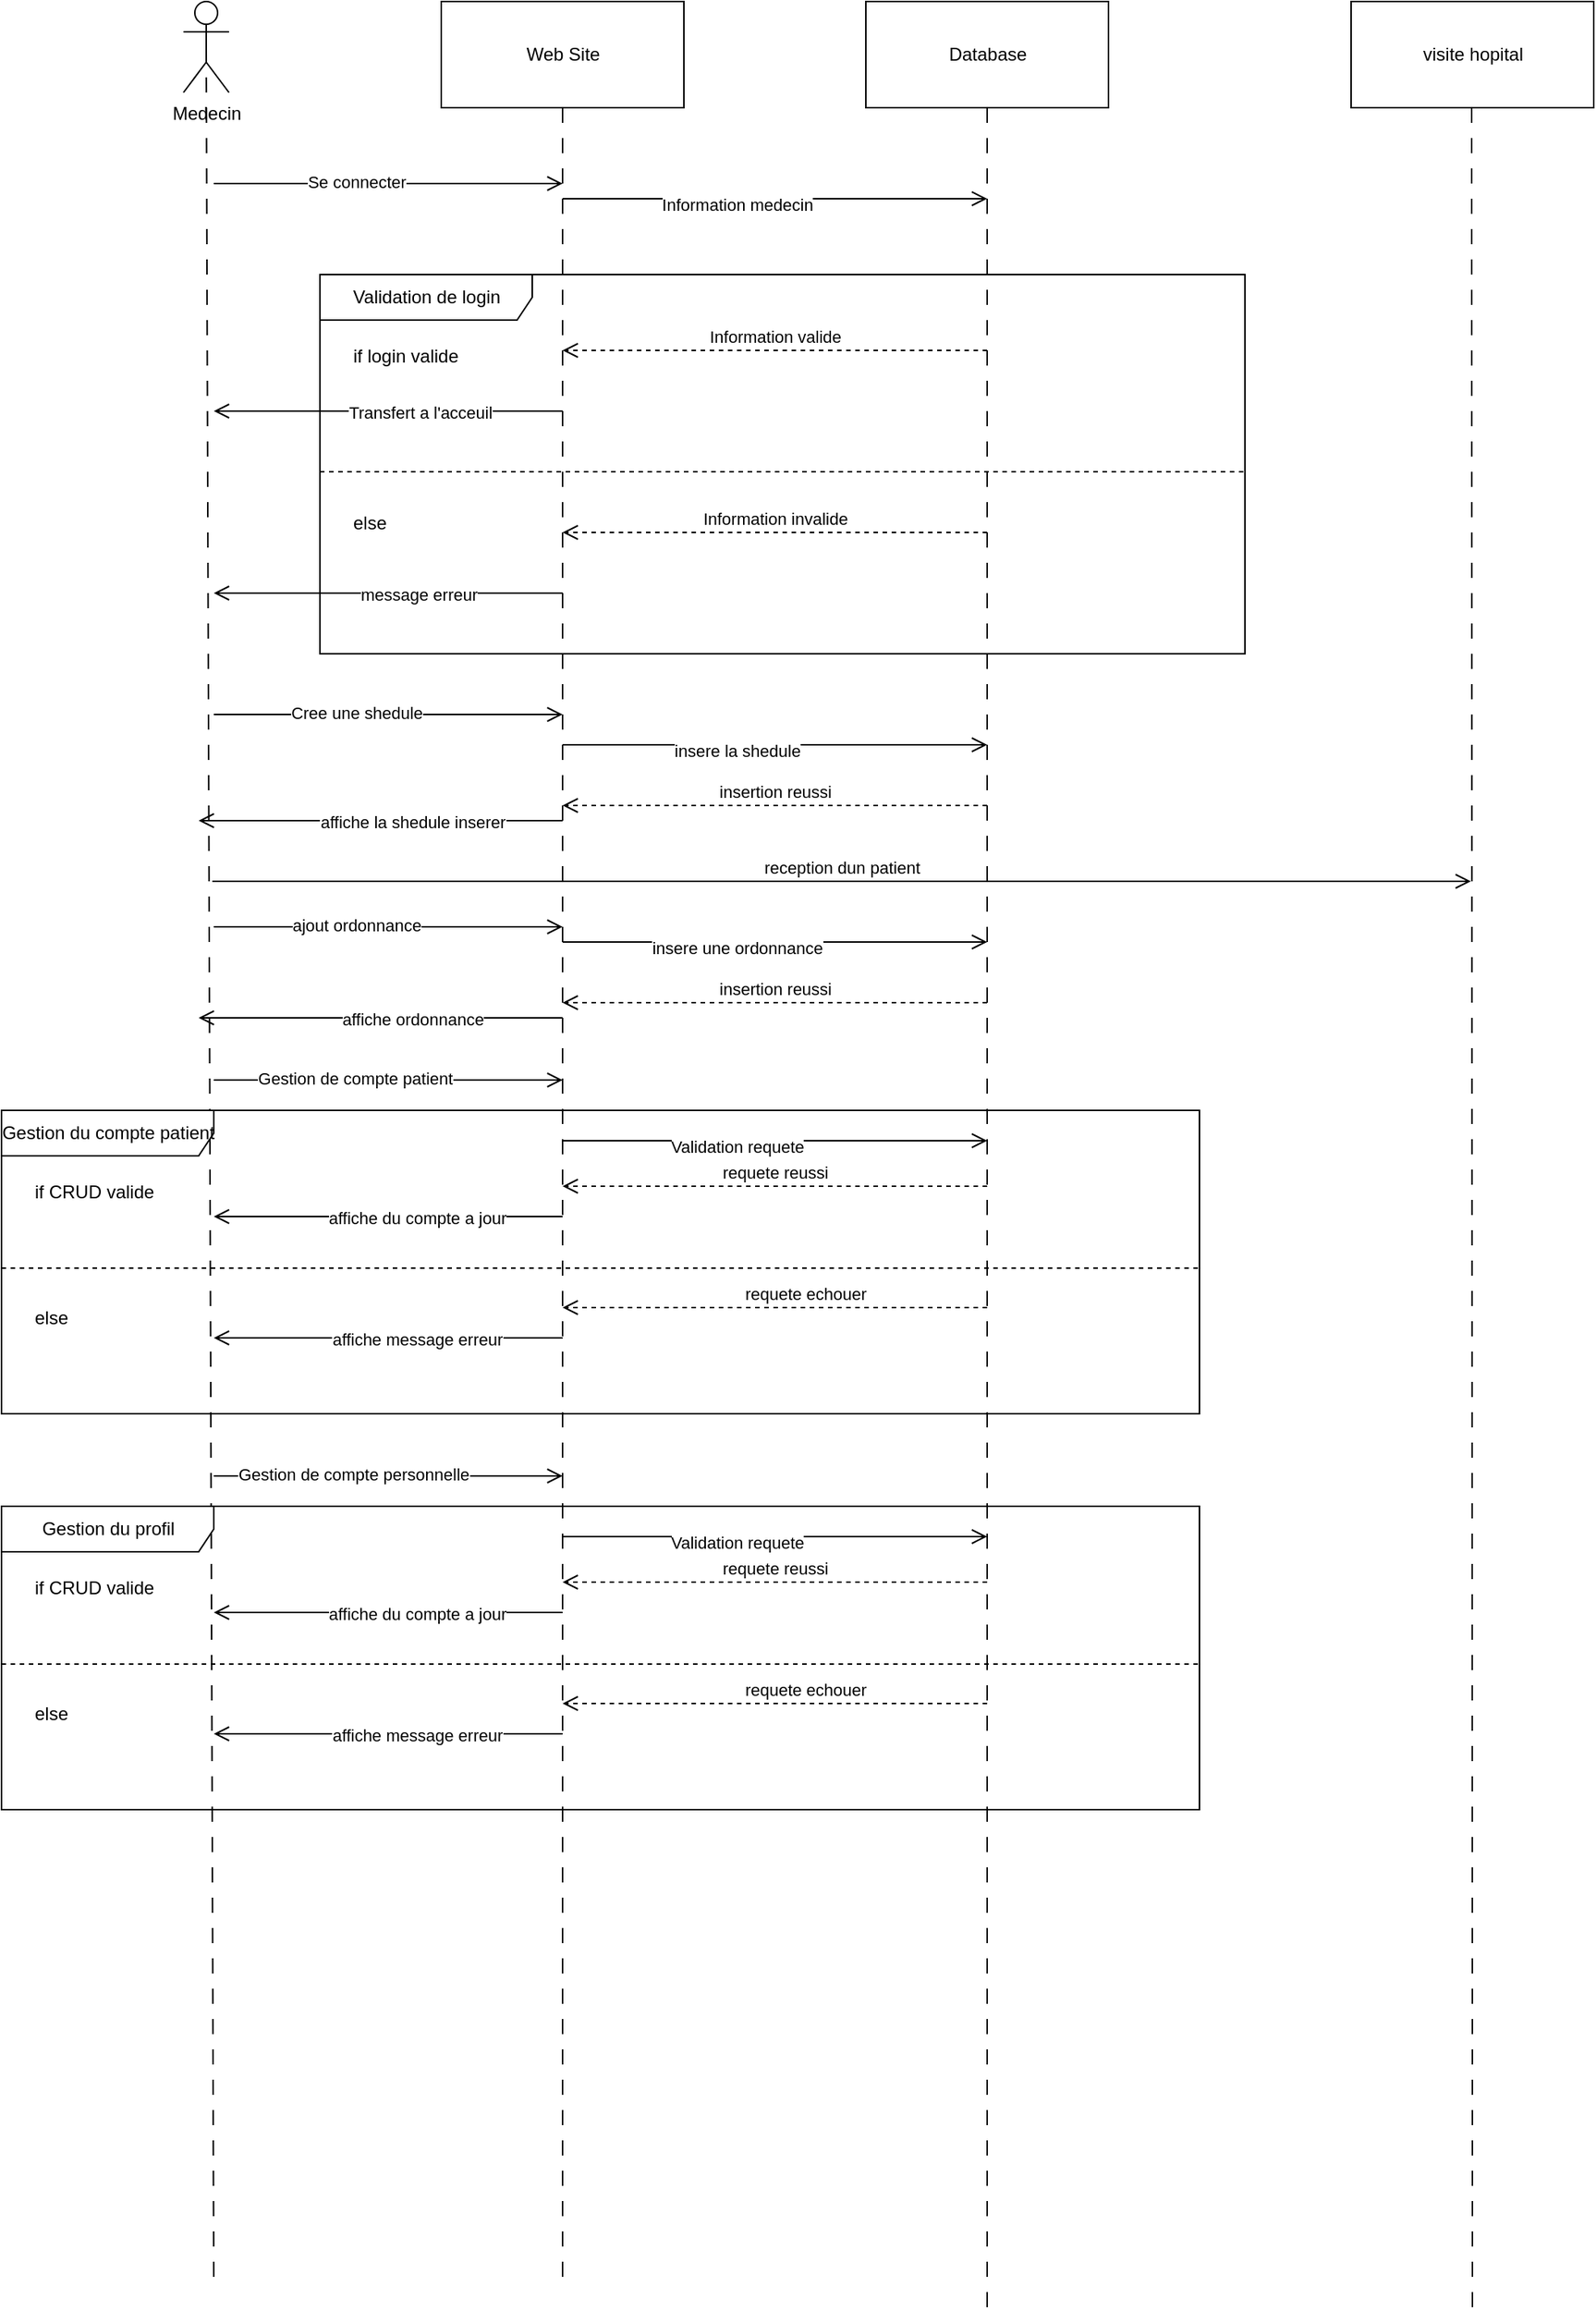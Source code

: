 <mxfile version="15.8.7" type="device"><diagram id="fwd8M2s1NlIsHdQnqqOC" name="Page-1"><mxGraphModel dx="1422" dy="865" grid="1" gridSize="10" guides="1" tooltips="1" connect="1" arrows="1" fold="1" page="1" pageScale="1" pageWidth="3300" pageHeight="4681" math="0" shadow="0"><root><mxCell id="0"/><mxCell id="1" parent="0"/><mxCell id="oa8hQklX-0XHlVbNp4vl-13" value="Validation de login" style="shape=umlFrame;tabWidth=110;tabHeight=30;tabPosition=left;html=1;boundedLbl=1;labelInHeader=1;width=140;height=30;" parent="1" vertex="1"><mxGeometry x="360" y="260" width="610" height="250" as="geometry"/></mxCell><mxCell id="oa8hQklX-0XHlVbNp4vl-14" value="if login valide" style="text" parent="oa8hQklX-0XHlVbNp4vl-13" vertex="1"><mxGeometry width="100" height="20" relative="1" as="geometry"><mxPoint x="20" y="40" as="offset"/></mxGeometry></mxCell><mxCell id="oa8hQklX-0XHlVbNp4vl-15" value="else " style="line;strokeWidth=1;dashed=1;labelPosition=center;verticalLabelPosition=bottom;align=left;verticalAlign=top;spacingLeft=20;spacingTop=15;" parent="oa8hQklX-0XHlVbNp4vl-13" vertex="1"><mxGeometry y="125" width="610.0" height="10" as="geometry"/></mxCell><mxCell id="oa8hQklX-0XHlVbNp4vl-26" value="" style="endArrow=open;startArrow=none;endFill=0;startFill=0;endSize=8;html=1;verticalAlign=bottom;labelBackgroundColor=none;strokeWidth=1;rounded=0;" parent="oa8hQklX-0XHlVbNp4vl-13" edge="1"><mxGeometry width="160" relative="1" as="geometry"><mxPoint x="160" y="90" as="sourcePoint"/><mxPoint x="-70" y="90" as="targetPoint"/></mxGeometry></mxCell><mxCell id="oa8hQklX-0XHlVbNp4vl-27" value="Transfert a l'acceuil" style="edgeLabel;html=1;align=center;verticalAlign=middle;resizable=0;points=[];" parent="oa8hQklX-0XHlVbNp4vl-26" vertex="1" connectable="0"><mxGeometry x="-0.183" y="1" relative="1" as="geometry"><mxPoint as="offset"/></mxGeometry></mxCell><mxCell id="oa8hQklX-0XHlVbNp4vl-1" value="Medecin" style="shape=umlActor;verticalLabelPosition=bottom;verticalAlign=top;html=1;" parent="1" vertex="1"><mxGeometry x="270" y="80" width="30" height="60" as="geometry"/></mxCell><mxCell id="oa8hQklX-0XHlVbNp4vl-2" value="Database" style="text;html=1;align=center;verticalAlign=middle;dashed=0;fillColor=#ffffff;strokeColor=#000000;" parent="1" vertex="1"><mxGeometry x="720" y="80" width="160" height="70" as="geometry"/></mxCell><mxCell id="oa8hQklX-0XHlVbNp4vl-3" value="Web Site" style="text;html=1;align=center;verticalAlign=middle;dashed=0;fillColor=#ffffff;strokeColor=#000000;" parent="1" vertex="1"><mxGeometry x="440" y="80" width="160" height="70" as="geometry"/></mxCell><mxCell id="oa8hQklX-0XHlVbNp4vl-4" value="" style="endArrow=none;startArrow=none;endFill=0;startFill=0;endSize=8;html=1;verticalAlign=bottom;dashed=1;labelBackgroundColor=none;dashPattern=10 10;rounded=0;exitX=0.5;exitY=0.5;exitDx=0;exitDy=0;exitPerimeter=0;" parent="1" source="oa8hQklX-0XHlVbNp4vl-1" edge="1"><mxGeometry width="160" relative="1" as="geometry"><mxPoint x="640" y="470" as="sourcePoint"/><mxPoint x="290" y="1590" as="targetPoint"/></mxGeometry></mxCell><mxCell id="oa8hQklX-0XHlVbNp4vl-6" value="" style="endArrow=none;startArrow=none;endFill=0;startFill=0;endSize=8;html=1;verticalAlign=bottom;dashed=1;labelBackgroundColor=none;dashPattern=10 10;rounded=0;exitX=0.5;exitY=1;exitDx=0;exitDy=0;" parent="1" source="oa8hQklX-0XHlVbNp4vl-3" edge="1"><mxGeometry width="160" relative="1" as="geometry"><mxPoint x="295" y="120" as="sourcePoint"/><mxPoint x="520" y="1590" as="targetPoint"/></mxGeometry></mxCell><mxCell id="oa8hQklX-0XHlVbNp4vl-7" value="" style="endArrow=none;startArrow=none;endFill=0;startFill=0;endSize=8;html=1;verticalAlign=bottom;dashed=1;labelBackgroundColor=none;dashPattern=10 10;rounded=0;exitX=0.5;exitY=1;exitDx=0;exitDy=0;" parent="1" source="oa8hQklX-0XHlVbNp4vl-2" edge="1"><mxGeometry width="160" relative="1" as="geometry"><mxPoint x="305" y="130" as="sourcePoint"/><mxPoint x="800" y="1600" as="targetPoint"/></mxGeometry></mxCell><mxCell id="oa8hQklX-0XHlVbNp4vl-8" value="" style="endArrow=open;startArrow=none;endFill=0;startFill=0;endSize=8;html=1;verticalAlign=bottom;labelBackgroundColor=none;strokeWidth=1;rounded=0;" parent="1" edge="1"><mxGeometry width="160" relative="1" as="geometry"><mxPoint x="290" y="200" as="sourcePoint"/><mxPoint x="520" y="200" as="targetPoint"/></mxGeometry></mxCell><mxCell id="oa8hQklX-0XHlVbNp4vl-9" value="Se connecter" style="edgeLabel;html=1;align=center;verticalAlign=middle;resizable=0;points=[];" parent="oa8hQklX-0XHlVbNp4vl-8" vertex="1" connectable="0"><mxGeometry x="-0.183" y="1" relative="1" as="geometry"><mxPoint as="offset"/></mxGeometry></mxCell><mxCell id="oa8hQklX-0XHlVbNp4vl-10" value="" style="endArrow=open;startArrow=none;endFill=0;startFill=0;endSize=8;html=1;verticalAlign=bottom;labelBackgroundColor=none;strokeWidth=1;rounded=0;" parent="1" edge="1"><mxGeometry width="160" relative="1" as="geometry"><mxPoint x="520" y="210" as="sourcePoint"/><mxPoint x="800" y="210" as="targetPoint"/></mxGeometry></mxCell><mxCell id="oa8hQklX-0XHlVbNp4vl-12" value="Information medecin" style="edgeLabel;html=1;align=center;verticalAlign=middle;resizable=0;points=[];" parent="oa8hQklX-0XHlVbNp4vl-10" vertex="1" connectable="0"><mxGeometry x="-0.179" y="-4" relative="1" as="geometry"><mxPoint as="offset"/></mxGeometry></mxCell><mxCell id="oa8hQklX-0XHlVbNp4vl-17" value="Information valide" style="endArrow=open;startArrow=none;endFill=0;startFill=0;endSize=8;html=1;verticalAlign=bottom;dashed=1;labelBackgroundColor=none;rounded=0;" parent="1" edge="1"><mxGeometry width="160" relative="1" as="geometry"><mxPoint x="800" y="310" as="sourcePoint"/><mxPoint x="520" y="310" as="targetPoint"/></mxGeometry></mxCell><mxCell id="oa8hQklX-0XHlVbNp4vl-28" value="Information invalide" style="endArrow=open;startArrow=none;endFill=0;startFill=0;endSize=8;html=1;verticalAlign=bottom;dashed=1;labelBackgroundColor=none;rounded=0;" parent="1" edge="1"><mxGeometry width="160" relative="1" as="geometry"><mxPoint x="800" y="430" as="sourcePoint"/><mxPoint x="520" y="430" as="targetPoint"/></mxGeometry></mxCell><mxCell id="oa8hQklX-0XHlVbNp4vl-29" value="" style="endArrow=open;startArrow=none;endFill=0;startFill=0;endSize=8;html=1;verticalAlign=bottom;labelBackgroundColor=none;strokeWidth=1;rounded=0;" parent="1" edge="1"><mxGeometry width="160" relative="1" as="geometry"><mxPoint x="520" y="470" as="sourcePoint"/><mxPoint x="290" y="470" as="targetPoint"/></mxGeometry></mxCell><mxCell id="oa8hQklX-0XHlVbNp4vl-30" value="message erreur" style="edgeLabel;html=1;align=center;verticalAlign=middle;resizable=0;points=[];" parent="oa8hQklX-0XHlVbNp4vl-29" vertex="1" connectable="0"><mxGeometry x="-0.183" y="1" relative="1" as="geometry"><mxPoint x="-1" as="offset"/></mxGeometry></mxCell><mxCell id="oa8hQklX-0XHlVbNp4vl-83" value="visite hopital" style="text;html=1;align=center;verticalAlign=middle;dashed=0;fillColor=#ffffff;strokeColor=#000000;" parent="1" vertex="1"><mxGeometry x="1040" y="80" width="160" height="70" as="geometry"/></mxCell><mxCell id="oa8hQklX-0XHlVbNp4vl-85" value="" style="endArrow=none;startArrow=none;endFill=0;startFill=0;endSize=8;html=1;verticalAlign=bottom;dashed=1;labelBackgroundColor=none;dashPattern=10 10;rounded=0;exitX=0.5;exitY=1;exitDx=0;exitDy=0;" parent="1" edge="1"><mxGeometry width="160" relative="1" as="geometry"><mxPoint x="1119.5" y="150" as="sourcePoint"/><mxPoint x="1120" y="1600" as="targetPoint"/></mxGeometry></mxCell><mxCell id="L6XwMtHjksA28QNh0bUc-1" value="Gestion du profil" style="shape=umlFrame;tabWidth=110;tabHeight=30;tabPosition=left;html=1;boundedLbl=1;labelInHeader=1;width=140;height=30;" parent="1" vertex="1"><mxGeometry x="150" y="1072" width="790" height="200" as="geometry"/></mxCell><mxCell id="L6XwMtHjksA28QNh0bUc-2" value="if CRUD valide" style="text" parent="L6XwMtHjksA28QNh0bUc-1" vertex="1"><mxGeometry width="100" height="20" relative="1" as="geometry"><mxPoint x="20" y="40" as="offset"/></mxGeometry></mxCell><mxCell id="L6XwMtHjksA28QNh0bUc-3" value="else " style="line;strokeWidth=1;dashed=1;labelPosition=center;verticalLabelPosition=bottom;align=left;verticalAlign=top;spacingLeft=20;spacingTop=15;" parent="L6XwMtHjksA28QNh0bUc-1" vertex="1"><mxGeometry y="100" width="790.0" height="8" as="geometry"/></mxCell><mxCell id="L6XwMtHjksA28QNh0bUc-4" value="" style="endArrow=open;startArrow=none;endFill=0;startFill=0;endSize=8;html=1;verticalAlign=bottom;labelBackgroundColor=none;strokeWidth=1;rounded=0;" parent="L6XwMtHjksA28QNh0bUc-1" edge="1"><mxGeometry width="160" relative="1" as="geometry"><mxPoint x="370.0" y="20" as="sourcePoint"/><mxPoint x="650" y="20" as="targetPoint"/></mxGeometry></mxCell><mxCell id="L6XwMtHjksA28QNh0bUc-5" value="Validation requete" style="edgeLabel;html=1;align=center;verticalAlign=middle;resizable=0;points=[];" parent="L6XwMtHjksA28QNh0bUc-4" vertex="1" connectable="0"><mxGeometry x="-0.179" y="-4" relative="1" as="geometry"><mxPoint as="offset"/></mxGeometry></mxCell><mxCell id="L6XwMtHjksA28QNh0bUc-6" value="" style="endArrow=open;startArrow=none;endFill=0;startFill=0;endSize=8;html=1;verticalAlign=bottom;labelBackgroundColor=none;strokeWidth=1;rounded=0;" parent="L6XwMtHjksA28QNh0bUc-1" edge="1"><mxGeometry width="160" relative="1" as="geometry"><mxPoint x="370.0" y="70" as="sourcePoint"/><mxPoint x="140.0" y="70" as="targetPoint"/></mxGeometry></mxCell><mxCell id="L6XwMtHjksA28QNh0bUc-7" value="affiche du compte a jour" style="edgeLabel;html=1;align=center;verticalAlign=middle;resizable=0;points=[];" parent="L6XwMtHjksA28QNh0bUc-6" vertex="1" connectable="0"><mxGeometry x="-0.183" y="1" relative="1" as="geometry"><mxPoint x="-2" as="offset"/></mxGeometry></mxCell><mxCell id="L6XwMtHjksA28QNh0bUc-8" value="requete echouer" style="endArrow=open;startArrow=none;endFill=0;startFill=0;endSize=8;html=1;verticalAlign=bottom;dashed=1;labelBackgroundColor=none;rounded=0;" parent="L6XwMtHjksA28QNh0bUc-1" edge="1"><mxGeometry x="-0.143" width="160" relative="1" as="geometry"><mxPoint x="650" y="130" as="sourcePoint"/><mxPoint x="370.0" y="130" as="targetPoint"/><mxPoint as="offset"/></mxGeometry></mxCell><mxCell id="L6XwMtHjksA28QNh0bUc-9" value="" style="endArrow=open;startArrow=none;endFill=0;startFill=0;endSize=8;html=1;verticalAlign=bottom;labelBackgroundColor=none;strokeWidth=1;rounded=0;" parent="L6XwMtHjksA28QNh0bUc-1" edge="1"><mxGeometry width="160" relative="1" as="geometry"><mxPoint x="370.0" y="150" as="sourcePoint"/><mxPoint x="140.0" y="150" as="targetPoint"/></mxGeometry></mxCell><mxCell id="L6XwMtHjksA28QNh0bUc-10" value="affiche message erreur" style="edgeLabel;html=1;align=center;verticalAlign=middle;resizable=0;points=[];" parent="L6XwMtHjksA28QNh0bUc-9" vertex="1" connectable="0"><mxGeometry x="-0.183" y="1" relative="1" as="geometry"><mxPoint x="-2" as="offset"/></mxGeometry></mxCell><mxCell id="L6XwMtHjksA28QNh0bUc-11" value="" style="endArrow=open;startArrow=none;endFill=0;startFill=0;endSize=8;html=1;verticalAlign=bottom;labelBackgroundColor=none;strokeWidth=1;rounded=0;" parent="1" edge="1"><mxGeometry width="160" relative="1" as="geometry"><mxPoint x="290" y="1052" as="sourcePoint"/><mxPoint x="520" y="1052" as="targetPoint"/></mxGeometry></mxCell><mxCell id="L6XwMtHjksA28QNh0bUc-12" value="Gestion de compte personnelle" style="edgeLabel;html=1;align=center;verticalAlign=middle;resizable=0;points=[];" parent="L6XwMtHjksA28QNh0bUc-11" vertex="1" connectable="0"><mxGeometry x="-0.183" y="1" relative="1" as="geometry"><mxPoint x="-2" as="offset"/></mxGeometry></mxCell><mxCell id="L6XwMtHjksA28QNh0bUc-13" value="requete reussi" style="endArrow=open;startArrow=none;endFill=0;startFill=0;endSize=8;html=1;verticalAlign=bottom;dashed=1;labelBackgroundColor=none;rounded=0;" parent="1" edge="1"><mxGeometry width="160" relative="1" as="geometry"><mxPoint x="800" y="1122" as="sourcePoint"/><mxPoint x="520" y="1122" as="targetPoint"/><mxPoint as="offset"/></mxGeometry></mxCell><mxCell id="L6XwMtHjksA28QNh0bUc-14" value="Gestion du compte patient" style="shape=umlFrame;tabWidth=110;tabHeight=30;tabPosition=left;html=1;boundedLbl=1;labelInHeader=1;width=140;height=30;" parent="1" vertex="1"><mxGeometry x="150" y="811" width="790" height="200" as="geometry"/></mxCell><mxCell id="L6XwMtHjksA28QNh0bUc-15" value="if CRUD valide" style="text" parent="L6XwMtHjksA28QNh0bUc-14" vertex="1"><mxGeometry width="100" height="20" relative="1" as="geometry"><mxPoint x="20" y="40" as="offset"/></mxGeometry></mxCell><mxCell id="L6XwMtHjksA28QNh0bUc-16" value="else " style="line;strokeWidth=1;dashed=1;labelPosition=center;verticalLabelPosition=bottom;align=left;verticalAlign=top;spacingLeft=20;spacingTop=15;" parent="L6XwMtHjksA28QNh0bUc-14" vertex="1"><mxGeometry y="100" width="790.0" height="8" as="geometry"/></mxCell><mxCell id="L6XwMtHjksA28QNh0bUc-17" value="" style="endArrow=open;startArrow=none;endFill=0;startFill=0;endSize=8;html=1;verticalAlign=bottom;labelBackgroundColor=none;strokeWidth=1;rounded=0;" parent="L6XwMtHjksA28QNh0bUc-14" edge="1"><mxGeometry width="160" relative="1" as="geometry"><mxPoint x="370.0" y="20" as="sourcePoint"/><mxPoint x="650" y="20" as="targetPoint"/></mxGeometry></mxCell><mxCell id="L6XwMtHjksA28QNh0bUc-18" value="Validation requete" style="edgeLabel;html=1;align=center;verticalAlign=middle;resizable=0;points=[];" parent="L6XwMtHjksA28QNh0bUc-17" vertex="1" connectable="0"><mxGeometry x="-0.179" y="-4" relative="1" as="geometry"><mxPoint as="offset"/></mxGeometry></mxCell><mxCell id="L6XwMtHjksA28QNh0bUc-19" value="" style="endArrow=open;startArrow=none;endFill=0;startFill=0;endSize=8;html=1;verticalAlign=bottom;labelBackgroundColor=none;strokeWidth=1;rounded=0;" parent="L6XwMtHjksA28QNh0bUc-14" edge="1"><mxGeometry width="160" relative="1" as="geometry"><mxPoint x="370.0" y="70" as="sourcePoint"/><mxPoint x="140.0" y="70" as="targetPoint"/></mxGeometry></mxCell><mxCell id="L6XwMtHjksA28QNh0bUc-20" value="affiche du compte a jour" style="edgeLabel;html=1;align=center;verticalAlign=middle;resizable=0;points=[];" parent="L6XwMtHjksA28QNh0bUc-19" vertex="1" connectable="0"><mxGeometry x="-0.183" y="1" relative="1" as="geometry"><mxPoint x="-2" as="offset"/></mxGeometry></mxCell><mxCell id="L6XwMtHjksA28QNh0bUc-21" value="requete echouer" style="endArrow=open;startArrow=none;endFill=0;startFill=0;endSize=8;html=1;verticalAlign=bottom;dashed=1;labelBackgroundColor=none;rounded=0;" parent="L6XwMtHjksA28QNh0bUc-14" edge="1"><mxGeometry x="-0.143" width="160" relative="1" as="geometry"><mxPoint x="650" y="130" as="sourcePoint"/><mxPoint x="370.0" y="130" as="targetPoint"/><mxPoint as="offset"/></mxGeometry></mxCell><mxCell id="L6XwMtHjksA28QNh0bUc-22" value="" style="endArrow=open;startArrow=none;endFill=0;startFill=0;endSize=8;html=1;verticalAlign=bottom;labelBackgroundColor=none;strokeWidth=1;rounded=0;" parent="L6XwMtHjksA28QNh0bUc-14" edge="1"><mxGeometry width="160" relative="1" as="geometry"><mxPoint x="370.0" y="150" as="sourcePoint"/><mxPoint x="140.0" y="150" as="targetPoint"/></mxGeometry></mxCell><mxCell id="L6XwMtHjksA28QNh0bUc-23" value="affiche message erreur" style="edgeLabel;html=1;align=center;verticalAlign=middle;resizable=0;points=[];" parent="L6XwMtHjksA28QNh0bUc-22" vertex="1" connectable="0"><mxGeometry x="-0.183" y="1" relative="1" as="geometry"><mxPoint x="-2" as="offset"/></mxGeometry></mxCell><mxCell id="L6XwMtHjksA28QNh0bUc-24" value="" style="endArrow=open;startArrow=none;endFill=0;startFill=0;endSize=8;html=1;verticalAlign=bottom;labelBackgroundColor=none;strokeWidth=1;rounded=0;" parent="1" edge="1"><mxGeometry width="160" relative="1" as="geometry"><mxPoint x="290" y="791" as="sourcePoint"/><mxPoint x="520" y="791" as="targetPoint"/></mxGeometry></mxCell><mxCell id="L6XwMtHjksA28QNh0bUc-25" value="Gestion de compte patient" style="edgeLabel;html=1;align=center;verticalAlign=middle;resizable=0;points=[];" parent="L6XwMtHjksA28QNh0bUc-24" vertex="1" connectable="0"><mxGeometry x="-0.183" y="1" relative="1" as="geometry"><mxPoint x="-1" as="offset"/></mxGeometry></mxCell><mxCell id="L6XwMtHjksA28QNh0bUc-26" value="requete reussi" style="endArrow=open;startArrow=none;endFill=0;startFill=0;endSize=8;html=1;verticalAlign=bottom;dashed=1;labelBackgroundColor=none;rounded=0;" parent="1" edge="1"><mxGeometry width="160" relative="1" as="geometry"><mxPoint x="800" y="861" as="sourcePoint"/><mxPoint x="520" y="861" as="targetPoint"/><mxPoint as="offset"/></mxGeometry></mxCell><mxCell id="L6XwMtHjksA28QNh0bUc-27" value="" style="endArrow=open;startArrow=none;endFill=0;startFill=0;endSize=8;html=1;verticalAlign=bottom;labelBackgroundColor=none;strokeWidth=1;rounded=0;" parent="1" edge="1"><mxGeometry width="160" relative="1" as="geometry"><mxPoint x="290" y="550" as="sourcePoint"/><mxPoint x="520" y="550" as="targetPoint"/></mxGeometry></mxCell><mxCell id="L6XwMtHjksA28QNh0bUc-28" value="Cree une shedule" style="edgeLabel;html=1;align=center;verticalAlign=middle;resizable=0;points=[];" parent="L6XwMtHjksA28QNh0bUc-27" vertex="1" connectable="0"><mxGeometry x="-0.183" y="1" relative="1" as="geometry"><mxPoint as="offset"/></mxGeometry></mxCell><mxCell id="L6XwMtHjksA28QNh0bUc-29" value="" style="endArrow=open;startArrow=none;endFill=0;startFill=0;endSize=8;html=1;verticalAlign=bottom;labelBackgroundColor=none;strokeWidth=1;rounded=0;" parent="1" edge="1"><mxGeometry width="160" relative="1" as="geometry"><mxPoint x="520" y="570" as="sourcePoint"/><mxPoint x="800" y="570" as="targetPoint"/></mxGeometry></mxCell><mxCell id="L6XwMtHjksA28QNh0bUc-30" value="insere la shedule" style="edgeLabel;html=1;align=center;verticalAlign=middle;resizable=0;points=[];" parent="L6XwMtHjksA28QNh0bUc-29" vertex="1" connectable="0"><mxGeometry x="-0.179" y="-4" relative="1" as="geometry"><mxPoint as="offset"/></mxGeometry></mxCell><mxCell id="L6XwMtHjksA28QNh0bUc-31" value="insertion reussi" style="endArrow=open;startArrow=none;endFill=0;startFill=0;endSize=8;html=1;verticalAlign=bottom;dashed=1;labelBackgroundColor=none;rounded=0;" parent="1" edge="1"><mxGeometry width="160" relative="1" as="geometry"><mxPoint x="800" y="610" as="sourcePoint"/><mxPoint x="520" y="610" as="targetPoint"/></mxGeometry></mxCell><mxCell id="L6XwMtHjksA28QNh0bUc-32" value="" style="endArrow=open;startArrow=none;endFill=0;startFill=0;endSize=8;html=1;verticalAlign=bottom;labelBackgroundColor=none;strokeWidth=1;rounded=0;" parent="1" edge="1"><mxGeometry width="160" relative="1" as="geometry"><mxPoint x="520" y="620" as="sourcePoint"/><mxPoint x="280" y="620" as="targetPoint"/></mxGeometry></mxCell><mxCell id="L6XwMtHjksA28QNh0bUc-33" value="affiche la shedule inserer" style="edgeLabel;html=1;align=center;verticalAlign=middle;resizable=0;points=[];" parent="L6XwMtHjksA28QNh0bUc-32" vertex="1" connectable="0"><mxGeometry x="-0.183" y="1" relative="1" as="geometry"><mxPoint x="-1" as="offset"/></mxGeometry></mxCell><mxCell id="L6XwMtHjksA28QNh0bUc-34" value="reception dun patient" style="endArrow=open;startArrow=none;endFill=0;startFill=0;endSize=8;html=1;verticalAlign=bottom;labelBackgroundColor=none;strokeWidth=1;rounded=0;" parent="1" edge="1"><mxGeometry width="160" relative="1" as="geometry"><mxPoint x="289" y="660" as="sourcePoint"/><mxPoint x="1119" y="660" as="targetPoint"/></mxGeometry></mxCell><mxCell id="L6XwMtHjksA28QNh0bUc-39" value="" style="endArrow=open;startArrow=none;endFill=0;startFill=0;endSize=8;html=1;verticalAlign=bottom;labelBackgroundColor=none;strokeWidth=1;rounded=0;" parent="1" edge="1"><mxGeometry width="160" relative="1" as="geometry"><mxPoint x="290" y="690" as="sourcePoint"/><mxPoint x="520" y="690" as="targetPoint"/></mxGeometry></mxCell><mxCell id="L6XwMtHjksA28QNh0bUc-40" value="ajout ordonnance" style="edgeLabel;html=1;align=center;verticalAlign=middle;resizable=0;points=[];" parent="L6XwMtHjksA28QNh0bUc-39" vertex="1" connectable="0"><mxGeometry x="-0.183" y="1" relative="1" as="geometry"><mxPoint as="offset"/></mxGeometry></mxCell><mxCell id="L6XwMtHjksA28QNh0bUc-41" value="" style="endArrow=open;startArrow=none;endFill=0;startFill=0;endSize=8;html=1;verticalAlign=bottom;labelBackgroundColor=none;strokeWidth=1;rounded=0;" parent="1" edge="1"><mxGeometry width="160" relative="1" as="geometry"><mxPoint x="520" y="700" as="sourcePoint"/><mxPoint x="800" y="700" as="targetPoint"/></mxGeometry></mxCell><mxCell id="L6XwMtHjksA28QNh0bUc-42" value="insere une ordonnance" style="edgeLabel;html=1;align=center;verticalAlign=middle;resizable=0;points=[];" parent="L6XwMtHjksA28QNh0bUc-41" vertex="1" connectable="0"><mxGeometry x="-0.179" y="-4" relative="1" as="geometry"><mxPoint as="offset"/></mxGeometry></mxCell><mxCell id="L6XwMtHjksA28QNh0bUc-43" value="insertion reussi" style="endArrow=open;startArrow=none;endFill=0;startFill=0;endSize=8;html=1;verticalAlign=bottom;dashed=1;labelBackgroundColor=none;rounded=0;" parent="1" edge="1"><mxGeometry width="160" relative="1" as="geometry"><mxPoint x="800" y="740" as="sourcePoint"/><mxPoint x="520" y="740" as="targetPoint"/></mxGeometry></mxCell><mxCell id="L6XwMtHjksA28QNh0bUc-44" value="" style="endArrow=open;startArrow=none;endFill=0;startFill=0;endSize=8;html=1;verticalAlign=bottom;labelBackgroundColor=none;strokeWidth=1;rounded=0;" parent="1" edge="1"><mxGeometry width="160" relative="1" as="geometry"><mxPoint x="520" y="750" as="sourcePoint"/><mxPoint x="280" y="750" as="targetPoint"/></mxGeometry></mxCell><mxCell id="L6XwMtHjksA28QNh0bUc-45" value="affiche ordonnance" style="edgeLabel;html=1;align=center;verticalAlign=middle;resizable=0;points=[];" parent="L6XwMtHjksA28QNh0bUc-44" vertex="1" connectable="0"><mxGeometry x="-0.183" y="1" relative="1" as="geometry"><mxPoint x="-1" as="offset"/></mxGeometry></mxCell></root></mxGraphModel></diagram></mxfile>